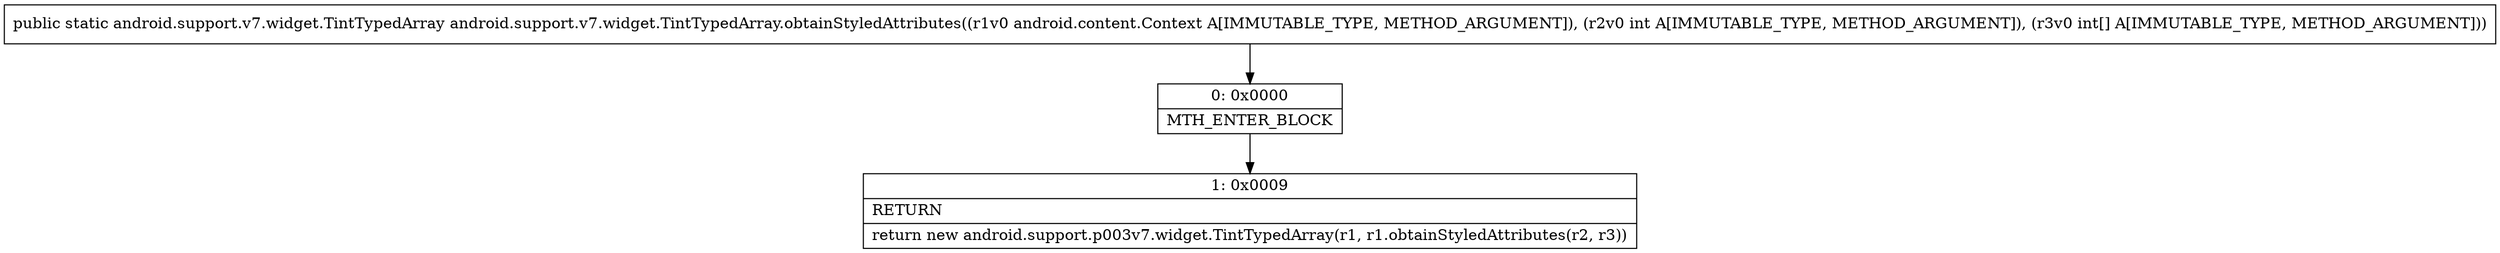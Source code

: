 digraph "CFG forandroid.support.v7.widget.TintTypedArray.obtainStyledAttributes(Landroid\/content\/Context;I[I)Landroid\/support\/v7\/widget\/TintTypedArray;" {
Node_0 [shape=record,label="{0\:\ 0x0000|MTH_ENTER_BLOCK\l}"];
Node_1 [shape=record,label="{1\:\ 0x0009|RETURN\l|return new android.support.p003v7.widget.TintTypedArray(r1, r1.obtainStyledAttributes(r2, r3))\l}"];
MethodNode[shape=record,label="{public static android.support.v7.widget.TintTypedArray android.support.v7.widget.TintTypedArray.obtainStyledAttributes((r1v0 android.content.Context A[IMMUTABLE_TYPE, METHOD_ARGUMENT]), (r2v0 int A[IMMUTABLE_TYPE, METHOD_ARGUMENT]), (r3v0 int[] A[IMMUTABLE_TYPE, METHOD_ARGUMENT])) }"];
MethodNode -> Node_0;
Node_0 -> Node_1;
}

